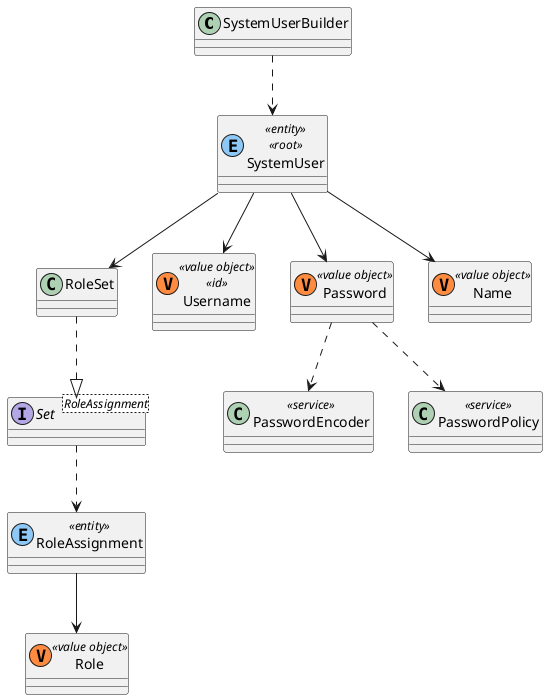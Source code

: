 @startuml SD

class SystemUserBuilder {}
entity SystemUser <<(E,#8dc8f6) entity>> <<root>> {}
class RoleSet {}
class Username <<(V,#FF8B40) value object>> <<id>> {}
class Password <<(V,#FF8B40) value object>> {}
class Name <<(V,#FF8B40) value object>> {}
entity RoleAssignment <<(E,#8dc8f6) entity>> {}
class Role <<(V,#FF8B40) value object>> {}
class PasswordEncoder <<service>> {}
class PasswordPolicy <<service>> {}
interface Set <RoleAssignment> {}

SystemUserBuilder ..> SystemUser

SystemUser --> RoleSet
SystemUser --> Username
SystemUser --> Password
SystemUser --> Name

Password ..> PasswordEncoder
Password ..> PasswordPolicy

RoleSet ..|> Set

Set ..> RoleAssignment

RoleAssignment --> Role

@enduml
